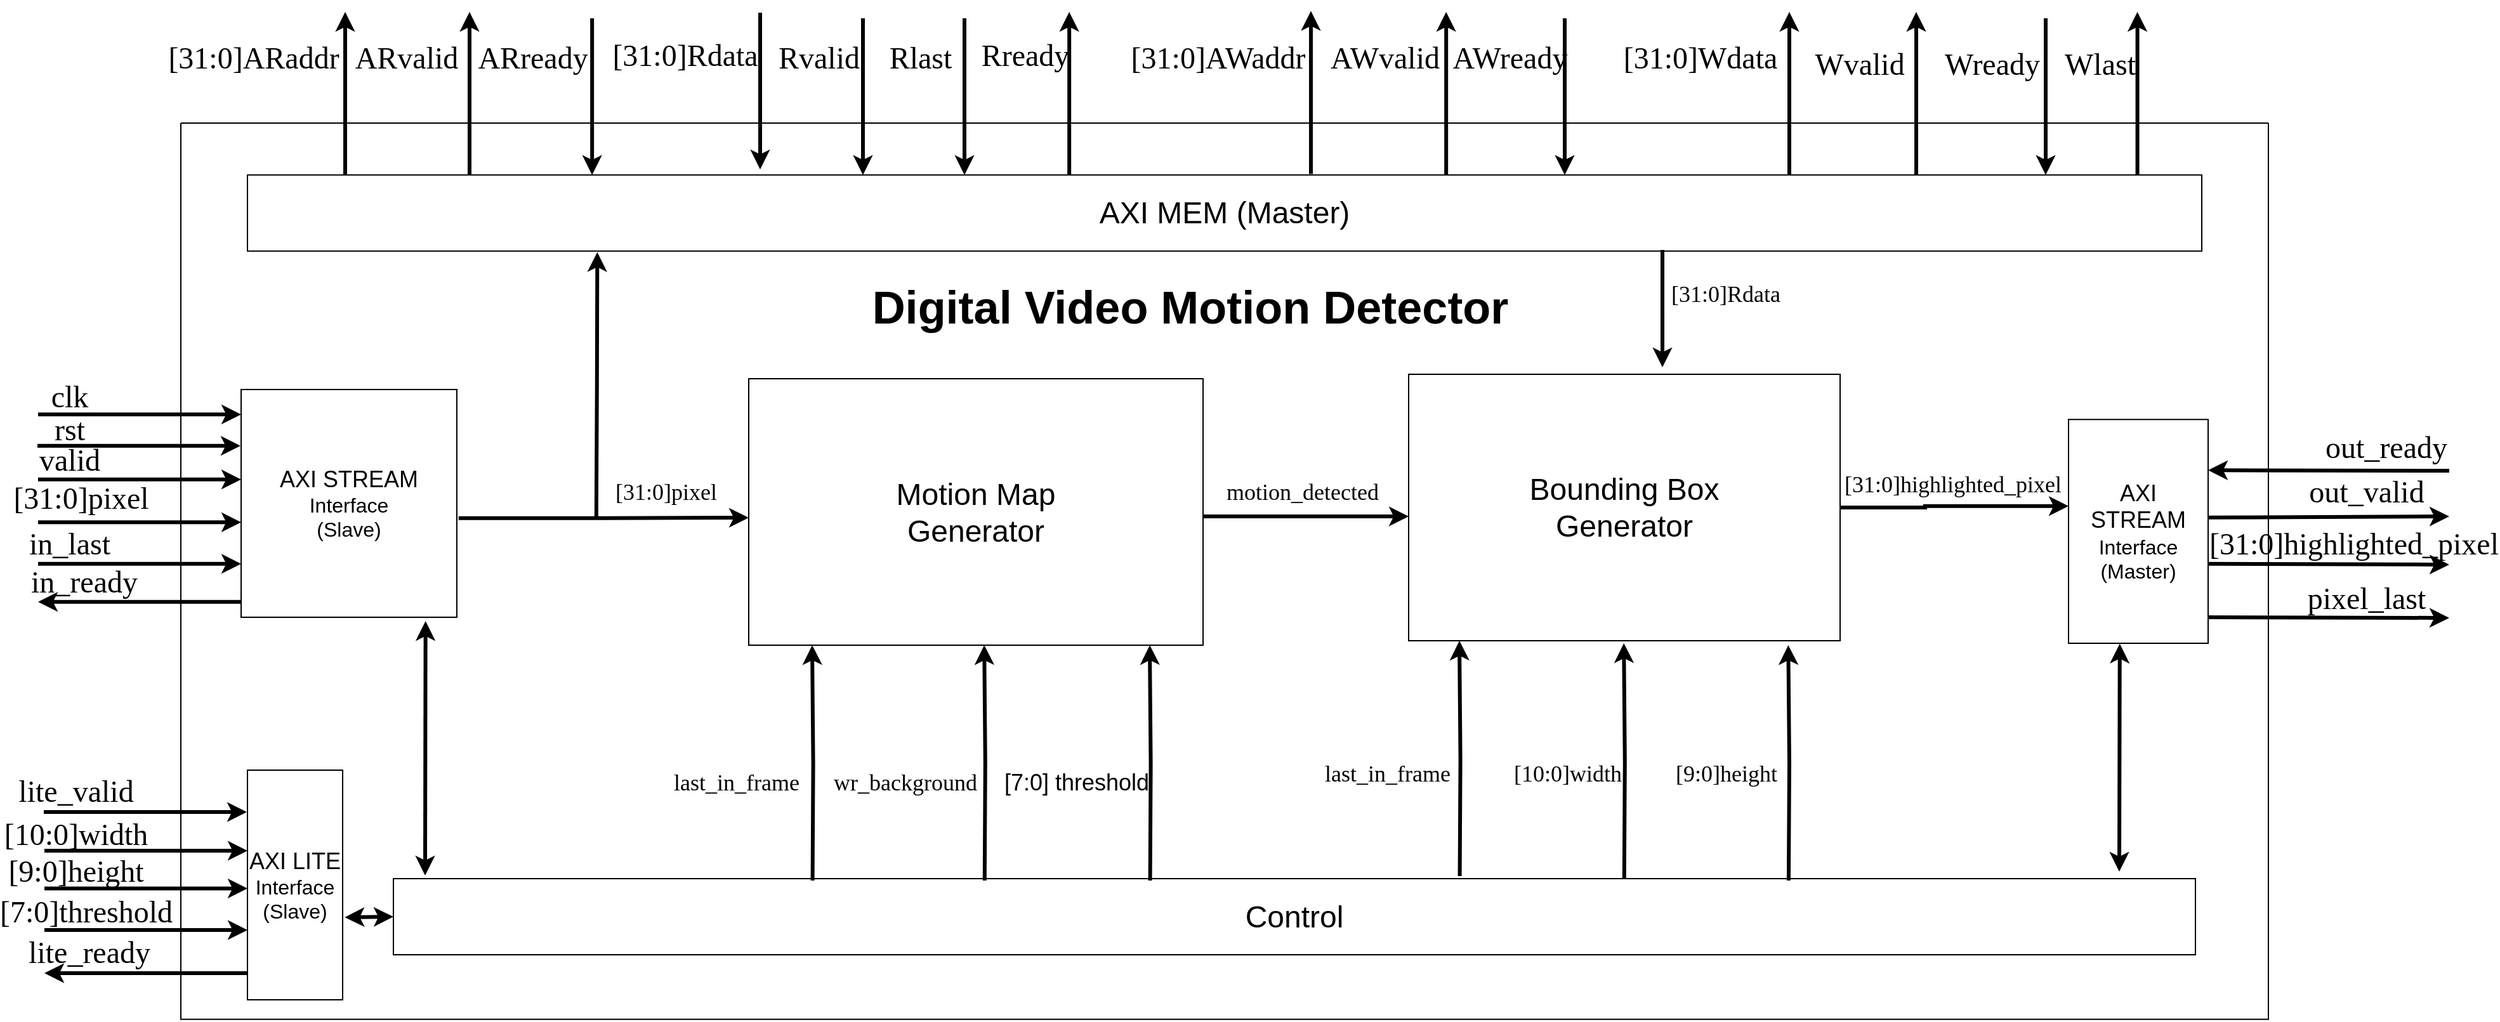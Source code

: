 <mxfile version="27.2.0">
  <diagram name="Page-1" id="8psTu5joOEkHxSPbt8DS">
    <mxGraphModel dx="3192" dy="2634" grid="1" gridSize="10" guides="1" tooltips="1" connect="1" arrows="1" fold="1" page="1" pageScale="1" pageWidth="827" pageHeight="1169" math="0" shadow="0">
      <root>
        <mxCell id="0" />
        <mxCell id="1" parent="0" />
        <mxCell id="5wcGb58u3SQSDJ49Bvyi-1" value="&lt;font style=&quot;font-size: 18px;&quot;&gt;AXI STREAM&lt;/font&gt;&lt;div&gt;&lt;font size=&quot;3&quot;&gt;Interface&lt;/font&gt;&lt;/div&gt;&lt;div&gt;&lt;font size=&quot;3&quot;&gt;(Slave)&lt;/font&gt;&lt;/div&gt;" style="rounded=0;whiteSpace=wrap;html=1;" parent="1" vertex="1">
          <mxGeometry x="160" y="20" width="170" height="179.5" as="geometry" />
        </mxCell>
        <mxCell id="5wcGb58u3SQSDJ49Bvyi-8" value="&lt;font style=&quot;font-size: 24px;&quot;&gt;AXI MEM (Master)&lt;/font&gt;" style="whiteSpace=wrap;html=1;" parent="1" vertex="1">
          <mxGeometry x="165" y="-149.12" width="1540" height="60" as="geometry" />
        </mxCell>
        <mxCell id="5wcGb58u3SQSDJ49Bvyi-29" value="" style="endArrow=classic;html=1;rounded=0;strokeWidth=3;" parent="1" edge="1">
          <mxGeometry width="50" height="50" relative="1" as="geometry">
            <mxPoint x="1280" y="-90" as="sourcePoint" />
            <mxPoint x="1280" y="2.49" as="targetPoint" />
          </mxGeometry>
        </mxCell>
        <mxCell id="5wcGb58u3SQSDJ49Bvyi-28" value="&lt;font style=&quot;font-size: 18px;&quot;&gt;AXI STREAM&lt;/font&gt;&lt;div&gt;&lt;font size=&quot;3&quot;&gt;Interface&lt;/font&gt;&lt;/div&gt;&lt;div&gt;&lt;font size=&quot;3&quot;&gt;(Master)&lt;/font&gt;&lt;/div&gt;" style="rounded=0;whiteSpace=wrap;html=1;" parent="1" vertex="1">
          <mxGeometry x="1600" y="43.62" width="110" height="176.38" as="geometry" />
        </mxCell>
        <mxCell id="1Rf1SUsvrOOBmwsHc8l4-15" value="" style="swimlane;startSize=0;" parent="1" vertex="1">
          <mxGeometry x="112.5" y="-190" width="1645" height="706.32" as="geometry" />
        </mxCell>
        <mxCell id="1Rf1SUsvrOOBmwsHc8l4-16" value="&lt;font style=&quot;font-size: 36px;&quot;&gt;&lt;b&gt;Digital Video Motion Detector&lt;/b&gt;&lt;/font&gt;" style="text;html=1;align=center;verticalAlign=middle;whiteSpace=wrap;rounded=0;" parent="1Rf1SUsvrOOBmwsHc8l4-15" vertex="1">
          <mxGeometry x="530" y="130" width="530" height="30" as="geometry" />
        </mxCell>
        <mxCell id="1Rf1SUsvrOOBmwsHc8l4-17" value="&lt;font style=&quot;font-size: 18px;&quot;&gt;AXI LITE&lt;/font&gt;&lt;div&gt;&lt;font size=&quot;3&quot;&gt;Interface&lt;/font&gt;&lt;/div&gt;&lt;div&gt;&lt;font size=&quot;3&quot;&gt;(Slave)&lt;/font&gt;&lt;/div&gt;" style="whiteSpace=wrap;html=1;" parent="1" vertex="1">
          <mxGeometry x="165" y="320" width="75" height="181" as="geometry" />
        </mxCell>
        <mxCell id="1Rf1SUsvrOOBmwsHc8l4-18" value="&lt;font style=&quot;font-size: 24px;&quot;&gt;Control&lt;/font&gt;" style="rounded=0;whiteSpace=wrap;html=1;" parent="1" vertex="1">
          <mxGeometry x="280" y="405.5" width="1420" height="60" as="geometry" />
        </mxCell>
        <mxCell id="1Rf1SUsvrOOBmwsHc8l4-19" value="" style="endArrow=classic;startArrow=classic;html=1;rounded=0;exitX=1.022;exitY=0.641;exitDx=0;exitDy=0;entryX=0;entryY=0.5;entryDx=0;entryDy=0;strokeWidth=3;exitPerimeter=0;" parent="1" source="1Rf1SUsvrOOBmwsHc8l4-17" target="1Rf1SUsvrOOBmwsHc8l4-18" edge="1">
          <mxGeometry width="50" height="50" relative="1" as="geometry">
            <mxPoint x="354" y="125.5" as="sourcePoint" />
            <mxPoint x="404" y="75.5" as="targetPoint" />
          </mxGeometry>
        </mxCell>
        <mxCell id="YUo0tV-gyAyulcyTNa2H-15" value="" style="endArrow=classic;startArrow=classic;html=1;rounded=0;strokeWidth=3;exitX=0.367;exitY=1.002;exitDx=0;exitDy=0;exitPerimeter=0;" parent="1" source="5wcGb58u3SQSDJ49Bvyi-28" edge="1">
          <mxGeometry width="50" height="50" relative="1" as="geometry">
            <mxPoint x="1640" y="230" as="sourcePoint" />
            <mxPoint x="1640" y="400" as="targetPoint" />
          </mxGeometry>
        </mxCell>
        <mxCell id="dtxXoNMcvbrdOsO5oj5G-2" value="" style="edgeStyle=orthogonalEdgeStyle;rounded=0;orthogonalLoop=1;jettySize=auto;html=1;strokeWidth=3;exitX=1.008;exitY=0.565;exitDx=0;exitDy=0;exitPerimeter=0;" parent="1" source="5wcGb58u3SQSDJ49Bvyi-1" edge="1">
          <mxGeometry relative="1" as="geometry">
            <mxPoint x="560" y="121" as="targetPoint" />
            <mxPoint x="250" y="121" as="sourcePoint" />
          </mxGeometry>
        </mxCell>
        <mxCell id="XOc9_vDRdyOMPMZFaufi-3" value="" style="endArrow=classic;html=1;rounded=0;exitX=0;exitY=0.318;exitDx=0;exitDy=0;exitPerimeter=0;strokeWidth=3;" parent="1" edge="1">
          <mxGeometry width="50" height="50" relative="1" as="geometry">
            <mxPoint x="160" y="187.37" as="sourcePoint" />
            <mxPoint y="187.37" as="targetPoint" />
          </mxGeometry>
        </mxCell>
        <mxCell id="XOc9_vDRdyOMPMZFaufi-4" value="" style="endArrow=classic;html=1;rounded=0;strokeWidth=3;" parent="1" edge="1">
          <mxGeometry width="50" height="50" relative="1" as="geometry">
            <mxPoint y="157.37" as="sourcePoint" />
            <mxPoint x="160" y="157.37" as="targetPoint" />
          </mxGeometry>
        </mxCell>
        <mxCell id="XOc9_vDRdyOMPMZFaufi-8" value="&lt;font face=&quot;Times New Roman&quot; style=&quot;font-size: 24px;&quot;&gt;[31:0]pixel&lt;/font&gt;" style="text;html=1;align=center;verticalAlign=middle;whiteSpace=wrap;rounded=0;" parent="1" vertex="1">
          <mxGeometry x="-1.5" y="90.87" width="70" height="30" as="geometry" />
        </mxCell>
        <mxCell id="XOc9_vDRdyOMPMZFaufi-9" value="&lt;font style=&quot;font-size: 24px;&quot; face=&quot;Times New Roman&quot;&gt;valid&lt;/font&gt;" style="text;html=1;align=center;verticalAlign=middle;whiteSpace=wrap;rounded=0;" parent="1" vertex="1">
          <mxGeometry x="-10" y="60.87" width="70" height="30" as="geometry" />
        </mxCell>
        <mxCell id="XOc9_vDRdyOMPMZFaufi-10" value="&lt;font face=&quot;Times New Roman&quot; style=&quot;font-size: 24px;&quot;&gt;in_last&lt;/font&gt;" style="text;html=1;align=center;verticalAlign=middle;whiteSpace=wrap;rounded=0;" parent="1" vertex="1">
          <mxGeometry x="-10" y="127.37" width="70" height="30" as="geometry" />
        </mxCell>
        <mxCell id="XOc9_vDRdyOMPMZFaufi-11" value="&lt;font face=&quot;Times New Roman&quot; style=&quot;font-size: 24px;&quot;&gt;in_ready&lt;/font&gt;" style="text;html=1;align=center;verticalAlign=middle;resizable=0;points=[];autosize=1;strokeColor=none;fillColor=none;" parent="1" vertex="1">
          <mxGeometry x="-19.5" y="152.37" width="110" height="40" as="geometry" />
        </mxCell>
        <mxCell id="XOc9_vDRdyOMPMZFaufi-34" value="&lt;font face=&quot;Times New Roman&quot; style=&quot;font-size: 24px;&quot;&gt;clk&lt;/font&gt;" style="text;html=1;align=center;verticalAlign=middle;whiteSpace=wrap;rounded=0;" parent="1" vertex="1">
          <mxGeometry x="-10" y="11.37" width="70" height="30" as="geometry" />
        </mxCell>
        <mxCell id="XOc9_vDRdyOMPMZFaufi-36" value="&lt;font style=&quot;font-size: 24px;&quot; face=&quot;Times New Roman&quot;&gt;rst&lt;/font&gt;" style="text;html=1;align=center;verticalAlign=middle;whiteSpace=wrap;rounded=0;" parent="1" vertex="1">
          <mxGeometry x="-10" y="37.37" width="70" height="30" as="geometry" />
        </mxCell>
        <mxCell id="XOc9_vDRdyOMPMZFaufi-45" value="" style="edgeStyle=orthogonalEdgeStyle;rounded=0;orthogonalLoop=1;jettySize=auto;html=1;strokeWidth=3;" parent="1" edge="1">
          <mxGeometry relative="1" as="geometry">
            <mxPoint x="340" y="-277.62" as="targetPoint" />
            <mxPoint x="340" y="-149.12" as="sourcePoint" />
          </mxGeometry>
        </mxCell>
        <mxCell id="XOc9_vDRdyOMPMZFaufi-46" value="" style="edgeStyle=orthogonalEdgeStyle;rounded=0;orthogonalLoop=1;jettySize=auto;html=1;strokeWidth=3;" parent="1" edge="1">
          <mxGeometry relative="1" as="geometry">
            <mxPoint x="436.58" y="-149.12" as="targetPoint" />
            <mxPoint x="436.58" y="-272.62" as="sourcePoint" />
          </mxGeometry>
        </mxCell>
        <mxCell id="XOc9_vDRdyOMPMZFaufi-47" value="" style="edgeStyle=orthogonalEdgeStyle;rounded=0;orthogonalLoop=1;jettySize=auto;html=1;strokeWidth=3;" parent="1" edge="1">
          <mxGeometry relative="1" as="geometry">
            <mxPoint x="242" y="-277.62" as="targetPoint" />
            <mxPoint x="242" y="-149.12" as="sourcePoint" />
          </mxGeometry>
        </mxCell>
        <mxCell id="XOc9_vDRdyOMPMZFaufi-54" value="&lt;font style=&quot;font-size: 24px;&quot; face=&quot;Times New Roman&quot;&gt;ARready&lt;/font&gt;" style="text;html=1;align=center;verticalAlign=middle;whiteSpace=wrap;rounded=0;" parent="1" vertex="1">
          <mxGeometry x="360" y="-255.87" width="60" height="30" as="geometry" />
        </mxCell>
        <mxCell id="XOc9_vDRdyOMPMZFaufi-56" value="&lt;font face=&quot;Times New Roman&quot; style=&quot;font-size: 24px;&quot;&gt;ARvalid&lt;/font&gt;" style="text;html=1;align=center;verticalAlign=middle;resizable=0;points=[];autosize=1;strokeColor=none;fillColor=none;" parent="1" vertex="1">
          <mxGeometry x="240" y="-261.37" width="100" height="40" as="geometry" />
        </mxCell>
        <mxCell id="XOc9_vDRdyOMPMZFaufi-77" value="" style="edgeStyle=orthogonalEdgeStyle;rounded=0;orthogonalLoop=1;jettySize=auto;html=1;strokeWidth=3;entryX=0.179;entryY=1.014;entryDx=0;entryDy=0;entryPerimeter=0;" parent="1" target="5wcGb58u3SQSDJ49Bvyi-8" edge="1">
          <mxGeometry relative="1" as="geometry">
            <mxPoint x="440" y="-40" as="targetPoint" />
            <mxPoint x="439.89" y="122.5" as="sourcePoint" />
          </mxGeometry>
        </mxCell>
        <mxCell id="XOc9_vDRdyOMPMZFaufi-78" value="&lt;font face=&quot;Times New Roman&quot; style=&quot;font-size: 18px;&quot;&gt;[31:0]Rdata&lt;/font&gt;" style="text;html=1;align=center;verticalAlign=middle;whiteSpace=wrap;rounded=0;" parent="1" vertex="1">
          <mxGeometry x="1300" y="-70" width="60" height="30" as="geometry" />
        </mxCell>
        <mxCell id="XOc9_vDRdyOMPMZFaufi-80" value="&lt;font face=&quot;Times New Roman&quot; style=&quot;font-size: 24px;&quot;&gt;[31:0]ARaddr&lt;/font&gt;" style="text;html=1;align=center;verticalAlign=middle;whiteSpace=wrap;rounded=0;" parent="1" vertex="1">
          <mxGeometry x="140" y="-255.87" width="60" height="30" as="geometry" />
        </mxCell>
        <mxCell id="XOc9_vDRdyOMPMZFaufi-82" value="" style="edgeStyle=orthogonalEdgeStyle;rounded=0;orthogonalLoop=1;jettySize=auto;html=1;strokeWidth=3;" parent="1" edge="1">
          <mxGeometry relative="1" as="geometry">
            <mxPoint x="650" y="-149.12" as="targetPoint" />
            <mxPoint x="650" y="-272.62" as="sourcePoint" />
          </mxGeometry>
        </mxCell>
        <mxCell id="XOc9_vDRdyOMPMZFaufi-84" value="&lt;font face=&quot;Times New Roman&quot; style=&quot;font-size: 24px;&quot;&gt;Rready&lt;/font&gt;" style="text;html=1;align=center;verticalAlign=middle;whiteSpace=wrap;rounded=0;" parent="1" vertex="1">
          <mxGeometry x="748" y="-258.37" width="60" height="30" as="geometry" />
        </mxCell>
        <mxCell id="XOc9_vDRdyOMPMZFaufi-85" value="&lt;font face=&quot;Times New Roman&quot; style=&quot;font-size: 24px;&quot;&gt;Rvalid&lt;/font&gt;" style="text;html=1;align=center;verticalAlign=middle;resizable=0;points=[];autosize=1;strokeColor=none;fillColor=none;" parent="1" vertex="1">
          <mxGeometry x="570" y="-260.87" width="90" height="40" as="geometry" />
        </mxCell>
        <mxCell id="XOc9_vDRdyOMPMZFaufi-86" value="&lt;font style=&quot;font-size: 24px;&quot; face=&quot;Times New Roman&quot;&gt;[31:0]Rdata&lt;/font&gt;" style="text;html=1;align=center;verticalAlign=middle;whiteSpace=wrap;rounded=0;" parent="1" vertex="1">
          <mxGeometry x="480" y="-258.37" width="60" height="30" as="geometry" />
        </mxCell>
        <mxCell id="XOc9_vDRdyOMPMZFaufi-87" value="" style="edgeStyle=orthogonalEdgeStyle;rounded=0;orthogonalLoop=1;jettySize=auto;html=1;strokeWidth=3;" parent="1" edge="1">
          <mxGeometry relative="1" as="geometry">
            <mxPoint x="812.58" y="-277.62" as="targetPoint" />
            <mxPoint x="812.58" y="-149.12" as="sourcePoint" />
          </mxGeometry>
        </mxCell>
        <mxCell id="XOc9_vDRdyOMPMZFaufi-88" value="" style="edgeStyle=orthogonalEdgeStyle;rounded=0;orthogonalLoop=1;jettySize=auto;html=1;strokeWidth=3;" parent="1" edge="1">
          <mxGeometry relative="1" as="geometry">
            <mxPoint x="569" y="-153.5" as="targetPoint" />
            <mxPoint x="569" y="-277" as="sourcePoint" />
          </mxGeometry>
        </mxCell>
        <mxCell id="XOc9_vDRdyOMPMZFaufi-91" value="" style="edgeStyle=orthogonalEdgeStyle;rounded=0;orthogonalLoop=1;jettySize=auto;html=1;strokeWidth=3;" parent="1" edge="1">
          <mxGeometry relative="1" as="geometry">
            <mxPoint x="1109.58" y="-277.62" as="targetPoint" />
            <mxPoint x="1109.58" y="-149.12" as="sourcePoint" />
          </mxGeometry>
        </mxCell>
        <mxCell id="XOc9_vDRdyOMPMZFaufi-92" value="" style="edgeStyle=orthogonalEdgeStyle;rounded=0;orthogonalLoop=1;jettySize=auto;html=1;strokeWidth=3;" parent="1" edge="1">
          <mxGeometry relative="1" as="geometry">
            <mxPoint x="1203" y="-149.12" as="targetPoint" />
            <mxPoint x="1203" y="-272.62" as="sourcePoint" />
          </mxGeometry>
        </mxCell>
        <mxCell id="XOc9_vDRdyOMPMZFaufi-93" value="" style="edgeStyle=orthogonalEdgeStyle;rounded=0;orthogonalLoop=1;jettySize=auto;html=1;strokeWidth=3;" parent="1" edge="1">
          <mxGeometry relative="1" as="geometry">
            <mxPoint x="1003" y="-278.37" as="targetPoint" />
            <mxPoint x="1003" y="-149.87" as="sourcePoint" />
          </mxGeometry>
        </mxCell>
        <mxCell id="XOc9_vDRdyOMPMZFaufi-94" value="&lt;font face=&quot;Times New Roman&quot; style=&quot;font-size: 24px;&quot;&gt;AWready&lt;/font&gt;" style="text;html=1;align=center;verticalAlign=middle;whiteSpace=wrap;rounded=0;" parent="1" vertex="1">
          <mxGeometry x="1130" y="-256.37" width="60" height="30" as="geometry" />
        </mxCell>
        <mxCell id="XOc9_vDRdyOMPMZFaufi-95" value="&lt;font face=&quot;Times New Roman&quot; style=&quot;font-size: 24px;&quot;&gt;AWvalid&lt;/font&gt;" style="text;html=1;align=center;verticalAlign=middle;resizable=0;points=[];autosize=1;strokeColor=none;fillColor=none;" parent="1" vertex="1">
          <mxGeometry x="1006" y="-261.37" width="110" height="40" as="geometry" />
        </mxCell>
        <mxCell id="XOc9_vDRdyOMPMZFaufi-96" value="&lt;font style=&quot;font-size: 24px;&quot; face=&quot;Times New Roman&quot;&gt;[31:0]AWaddr&lt;/font&gt;" style="text;html=1;align=center;verticalAlign=middle;whiteSpace=wrap;rounded=0;" parent="1" vertex="1">
          <mxGeometry x="900" y="-256.37" width="60" height="30" as="geometry" />
        </mxCell>
        <mxCell id="XOc9_vDRdyOMPMZFaufi-97" value="" style="edgeStyle=orthogonalEdgeStyle;rounded=0;orthogonalLoop=1;jettySize=auto;html=1;strokeWidth=3;" parent="1" edge="1">
          <mxGeometry relative="1" as="geometry">
            <mxPoint x="1480" y="-277.62" as="targetPoint" />
            <mxPoint x="1480" y="-149.12" as="sourcePoint" />
          </mxGeometry>
        </mxCell>
        <mxCell id="XOc9_vDRdyOMPMZFaufi-98" value="" style="edgeStyle=orthogonalEdgeStyle;rounded=0;orthogonalLoop=1;jettySize=auto;html=1;strokeWidth=3;" parent="1" edge="1">
          <mxGeometry relative="1" as="geometry">
            <mxPoint x="1582" y="-149.12" as="targetPoint" />
            <mxPoint x="1582" y="-272.62" as="sourcePoint" />
          </mxGeometry>
        </mxCell>
        <mxCell id="XOc9_vDRdyOMPMZFaufi-99" value="" style="edgeStyle=orthogonalEdgeStyle;rounded=0;orthogonalLoop=1;jettySize=auto;html=1;strokeWidth=3;" parent="1" edge="1">
          <mxGeometry relative="1" as="geometry">
            <mxPoint x="1380" y="-277.62" as="targetPoint" />
            <mxPoint x="1380" y="-149.12" as="sourcePoint" />
          </mxGeometry>
        </mxCell>
        <mxCell id="XOc9_vDRdyOMPMZFaufi-100" value="&lt;font face=&quot;Times New Roman&quot; style=&quot;font-size: 24px;&quot;&gt;Wready&lt;/font&gt;" style="text;html=1;align=center;verticalAlign=middle;whiteSpace=wrap;rounded=0;" parent="1" vertex="1">
          <mxGeometry x="1510" y="-251.37" width="60" height="30" as="geometry" />
        </mxCell>
        <mxCell id="XOc9_vDRdyOMPMZFaufi-101" value="&lt;font face=&quot;Times New Roman&quot; style=&quot;font-size: 24px;&quot;&gt;Wvalid&lt;/font&gt;" style="text;html=1;align=center;verticalAlign=middle;resizable=0;points=[];autosize=1;strokeColor=none;fillColor=none;" parent="1" vertex="1">
          <mxGeometry x="1390" y="-255.87" width="90" height="40" as="geometry" />
        </mxCell>
        <mxCell id="XOc9_vDRdyOMPMZFaufi-102" value="&lt;font face=&quot;Times New Roman&quot; style=&quot;font-size: 24px;&quot;&gt;[31:0]Wdata&lt;/font&gt;" style="text;html=1;align=center;verticalAlign=middle;whiteSpace=wrap;rounded=0;" parent="1" vertex="1">
          <mxGeometry x="1280" y="-255.87" width="60" height="30" as="geometry" />
        </mxCell>
        <mxCell id="XOc9_vDRdyOMPMZFaufi-103" value="" style="edgeStyle=orthogonalEdgeStyle;rounded=0;orthogonalLoop=1;jettySize=auto;html=1;strokeWidth=3;" parent="1" edge="1">
          <mxGeometry relative="1" as="geometry">
            <mxPoint x="1654.29" y="-277.62" as="targetPoint" />
            <mxPoint x="1654.29" y="-149.12" as="sourcePoint" />
          </mxGeometry>
        </mxCell>
        <mxCell id="XOc9_vDRdyOMPMZFaufi-104" value="&lt;font face=&quot;Times New Roman&quot; style=&quot;font-size: 24px;&quot;&gt;Wlast&lt;/font&gt;" style="text;html=1;align=center;verticalAlign=middle;whiteSpace=wrap;rounded=0;" parent="1" vertex="1">
          <mxGeometry x="1600" y="-251.37" width="50" height="30" as="geometry" />
        </mxCell>
        <mxCell id="XOc9_vDRdyOMPMZFaufi-107" value="" style="endArrow=classic;html=1;rounded=0;exitX=0;exitY=0.318;exitDx=0;exitDy=0;exitPerimeter=0;strokeWidth=3;" parent="1" edge="1">
          <mxGeometry width="50" height="50" relative="1" as="geometry">
            <mxPoint x="1710" y="199.5" as="sourcePoint" />
            <mxPoint x="1900" y="200" as="targetPoint" />
          </mxGeometry>
        </mxCell>
        <mxCell id="XOc9_vDRdyOMPMZFaufi-108" value="" style="endArrow=classic;html=1;rounded=0;exitX=0;exitY=0.318;exitDx=0;exitDy=0;exitPerimeter=0;strokeWidth=3;" parent="1" edge="1">
          <mxGeometry width="50" height="50" relative="1" as="geometry">
            <mxPoint x="1710" y="157.37" as="sourcePoint" />
            <mxPoint x="1900" y="158" as="targetPoint" />
          </mxGeometry>
        </mxCell>
        <mxCell id="XOc9_vDRdyOMPMZFaufi-109" value="" style="endArrow=classic;html=1;rounded=0;exitX=0;exitY=0.318;exitDx=0;exitDy=0;exitPerimeter=0;strokeWidth=3;" parent="1" edge="1">
          <mxGeometry width="50" height="50" relative="1" as="geometry">
            <mxPoint x="1710" y="120.87" as="sourcePoint" />
            <mxPoint x="1900" y="120" as="targetPoint" />
          </mxGeometry>
        </mxCell>
        <mxCell id="XOc9_vDRdyOMPMZFaufi-110" value="&lt;font face=&quot;Times New Roman&quot; style=&quot;font-size: 24px;&quot;&gt;[31:0]highlighted_pixel&lt;/font&gt;" style="text;html=1;align=center;verticalAlign=middle;whiteSpace=wrap;rounded=0;" parent="1" vertex="1">
          <mxGeometry x="1790" y="127.37" width="70" height="30" as="geometry" />
        </mxCell>
        <mxCell id="XOc9_vDRdyOMPMZFaufi-111" value="&lt;font face=&quot;Times New Roman&quot; style=&quot;font-size: 24px;&quot;&gt;out_valid&lt;/font&gt;" style="text;html=1;align=center;verticalAlign=middle;whiteSpace=wrap;rounded=0;" parent="1" vertex="1">
          <mxGeometry x="1800" y="85.5" width="70" height="30" as="geometry" />
        </mxCell>
        <mxCell id="XOc9_vDRdyOMPMZFaufi-112" value="&lt;font face=&quot;Times New Roman&quot; style=&quot;font-size: 24px;&quot;&gt;pixel_last&lt;/font&gt;" style="text;html=1;align=center;verticalAlign=middle;whiteSpace=wrap;rounded=0;" parent="1" vertex="1">
          <mxGeometry x="1800" y="169.5" width="70" height="30" as="geometry" />
        </mxCell>
        <mxCell id="XOc9_vDRdyOMPMZFaufi-116" value="" style="endArrow=classic;html=1;rounded=0;strokeWidth=3;" parent="1" edge="1">
          <mxGeometry width="50" height="50" relative="1" as="geometry">
            <mxPoint x="1900" y="84" as="sourcePoint" />
            <mxPoint x="1710" y="83.62" as="targetPoint" />
          </mxGeometry>
        </mxCell>
        <mxCell id="XOc9_vDRdyOMPMZFaufi-118" value="&lt;font face=&quot;Times New Roman&quot; style=&quot;font-size: 24px;&quot;&gt;out_ready&lt;/font&gt;" style="text;html=1;align=center;verticalAlign=middle;resizable=0;points=[];autosize=1;strokeColor=none;fillColor=none;" parent="1" vertex="1">
          <mxGeometry x="1790" y="45.5" width="120" height="40" as="geometry" />
        </mxCell>
        <mxCell id="XOc9_vDRdyOMPMZFaufi-124" value="" style="endArrow=classic;html=1;rounded=0;strokeWidth=3;" parent="1" edge="1">
          <mxGeometry width="50" height="50" relative="1" as="geometry">
            <mxPoint y="124.6" as="sourcePoint" />
            <mxPoint x="160" y="124.6" as="targetPoint" />
          </mxGeometry>
        </mxCell>
        <mxCell id="XOc9_vDRdyOMPMZFaufi-125" value="" style="endArrow=classic;html=1;rounded=0;strokeWidth=3;" parent="1" edge="1">
          <mxGeometry width="50" height="50" relative="1" as="geometry">
            <mxPoint y="90.87" as="sourcePoint" />
            <mxPoint x="160" y="90.87" as="targetPoint" />
          </mxGeometry>
        </mxCell>
        <mxCell id="XOc9_vDRdyOMPMZFaufi-126" value="" style="endArrow=classic;html=1;rounded=0;strokeWidth=3;" parent="1" edge="1">
          <mxGeometry width="50" height="50" relative="1" as="geometry">
            <mxPoint x="-0.5" y="64.37" as="sourcePoint" />
            <mxPoint x="159.5" y="64.37" as="targetPoint" />
          </mxGeometry>
        </mxCell>
        <mxCell id="XOc9_vDRdyOMPMZFaufi-127" value="" style="endArrow=classic;html=1;rounded=0;strokeWidth=3;" parent="1" edge="1">
          <mxGeometry width="50" height="50" relative="1" as="geometry">
            <mxPoint y="39.6" as="sourcePoint" />
            <mxPoint x="160" y="39.6" as="targetPoint" />
          </mxGeometry>
        </mxCell>
        <mxCell id="XOc9_vDRdyOMPMZFaufi-128" value="" style="endArrow=classic;html=1;rounded=0;exitX=0;exitY=0.318;exitDx=0;exitDy=0;exitPerimeter=0;strokeWidth=3;" parent="1" edge="1">
          <mxGeometry width="50" height="50" relative="1" as="geometry">
            <mxPoint x="165" y="480" as="sourcePoint" />
            <mxPoint x="5" y="480" as="targetPoint" />
          </mxGeometry>
        </mxCell>
        <mxCell id="XOc9_vDRdyOMPMZFaufi-129" value="" style="endArrow=classic;html=1;rounded=0;strokeWidth=3;" parent="1" edge="1">
          <mxGeometry width="50" height="50" relative="1" as="geometry">
            <mxPoint x="5" y="446" as="sourcePoint" />
            <mxPoint x="165" y="446" as="targetPoint" />
          </mxGeometry>
        </mxCell>
        <mxCell id="XOc9_vDRdyOMPMZFaufi-130" value="&lt;font style=&quot;font-size: 24px;&quot; face=&quot;Times New Roman&quot;&gt;[9:0]height&lt;/font&gt;" style="text;html=1;align=center;verticalAlign=middle;whiteSpace=wrap;rounded=0;" parent="1" vertex="1">
          <mxGeometry x="-5" y="384.5" width="70" height="30" as="geometry" />
        </mxCell>
        <mxCell id="XOc9_vDRdyOMPMZFaufi-131" value="&lt;font face=&quot;Times New Roman&quot; style=&quot;font-size: 24px;&quot;&gt;[10:0]width&lt;/font&gt;" style="text;html=1;align=center;verticalAlign=middle;whiteSpace=wrap;rounded=0;" parent="1" vertex="1">
          <mxGeometry x="-5" y="355.5" width="70" height="30" as="geometry" />
        </mxCell>
        <mxCell id="XOc9_vDRdyOMPMZFaufi-132" value="&lt;font face=&quot;Times New Roman&quot; style=&quot;font-size: 24px;&quot;&gt;[7:0]threshold&lt;/font&gt;" style="text;html=1;align=center;verticalAlign=middle;whiteSpace=wrap;rounded=0;" parent="1" vertex="1">
          <mxGeometry x="-5" y="417" width="86" height="30" as="geometry" />
        </mxCell>
        <mxCell id="XOc9_vDRdyOMPMZFaufi-133" value="&lt;font face=&quot;Times New Roman&quot; style=&quot;font-size: 24px;&quot;&gt;lite_ready&lt;/font&gt;" style="text;html=1;align=center;verticalAlign=middle;resizable=0;points=[];autosize=1;strokeColor=none;fillColor=none;" parent="1" vertex="1">
          <mxGeometry x="-20.5" y="444" width="120" height="40" as="geometry" />
        </mxCell>
        <mxCell id="XOc9_vDRdyOMPMZFaufi-135" value="&lt;font face=&quot;Times New Roman&quot; style=&quot;font-size: 24px;&quot;&gt;lite_valid&lt;/font&gt;" style="text;html=1;align=center;verticalAlign=middle;whiteSpace=wrap;rounded=0;" parent="1" vertex="1">
          <mxGeometry x="-5" y="322" width="70" height="30" as="geometry" />
        </mxCell>
        <mxCell id="XOc9_vDRdyOMPMZFaufi-136" value="" style="endArrow=classic;html=1;rounded=0;strokeWidth=3;" parent="1" edge="1">
          <mxGeometry width="50" height="50" relative="1" as="geometry">
            <mxPoint x="5" y="413.23" as="sourcePoint" />
            <mxPoint x="165" y="413.23" as="targetPoint" />
          </mxGeometry>
        </mxCell>
        <mxCell id="XOc9_vDRdyOMPMZFaufi-137" value="" style="endArrow=classic;html=1;rounded=0;strokeWidth=3;" parent="1" edge="1">
          <mxGeometry width="50" height="50" relative="1" as="geometry">
            <mxPoint x="5" y="383.5" as="sourcePoint" />
            <mxPoint x="165" y="383.5" as="targetPoint" />
          </mxGeometry>
        </mxCell>
        <mxCell id="XOc9_vDRdyOMPMZFaufi-138" value="" style="endArrow=classic;html=1;rounded=0;strokeWidth=3;" parent="1" edge="1">
          <mxGeometry width="50" height="50" relative="1" as="geometry">
            <mxPoint x="4.5" y="353" as="sourcePoint" />
            <mxPoint x="164.5" y="353" as="targetPoint" />
          </mxGeometry>
        </mxCell>
        <mxCell id="VN-eHyt6kYfMbYtqsBXD-14" value="" style="edgeStyle=orthogonalEdgeStyle;rounded=0;orthogonalLoop=1;jettySize=auto;html=1;strokeWidth=3;" parent="1" edge="1">
          <mxGeometry relative="1" as="geometry">
            <mxPoint x="1080" y="120" as="targetPoint" />
            <mxPoint x="918" y="119.95" as="sourcePoint" />
            <Array as="points">
              <mxPoint x="967" y="119.95" />
            </Array>
          </mxGeometry>
        </mxCell>
        <mxCell id="pzHLP5PFSMqDfCKK6MuQ-24" value="&lt;font style=&quot;font-size: 24px;&quot;&gt;Motion Map&lt;/font&gt;&lt;div&gt;&lt;font style=&quot;font-size: 24px;&quot;&gt;Generator&lt;/font&gt;&lt;/div&gt;" style="rounded=0;whiteSpace=wrap;html=1;" parent="1" vertex="1">
          <mxGeometry x="560" y="11.5" width="358" height="210" as="geometry" />
        </mxCell>
        <mxCell id="pzHLP5PFSMqDfCKK6MuQ-36" value="&lt;span style=&quot;font-size: 24px;&quot;&gt;Bounding Box&lt;/span&gt;&lt;div&gt;&lt;span style=&quot;font-size: 24px;&quot;&gt;Generator&lt;/span&gt;&lt;/div&gt;" style="rounded=0;whiteSpace=wrap;html=1;" parent="1" vertex="1">
          <mxGeometry x="1080" y="8" width="340" height="210" as="geometry" />
        </mxCell>
        <mxCell id="pzHLP5PFSMqDfCKK6MuQ-39" value="&lt;font style=&quot;font-size: 18px;&quot; face=&quot;Times New Roman&quot;&gt;last_in_frame&lt;/font&gt;" style="text;html=1;align=center;verticalAlign=middle;resizable=0;points=[];autosize=1;strokeColor=none;fillColor=none;" parent="1" vertex="1">
          <mxGeometry x="1003" y="303" width="120" height="40" as="geometry" />
        </mxCell>
        <mxCell id="pzHLP5PFSMqDfCKK6MuQ-40" value="&lt;span style=&quot;text-wrap-mode: wrap;&quot;&gt;&lt;font face=&quot;Times New Roman&quot; style=&quot;font-size: 18px;&quot;&gt;[10:0]width&lt;/font&gt;&lt;/span&gt;" style="text;html=1;align=center;verticalAlign=middle;resizable=0;points=[];autosize=1;strokeColor=none;fillColor=none;" parent="1" vertex="1">
          <mxGeometry x="1150" y="303" width="110" height="40" as="geometry" />
        </mxCell>
        <mxCell id="pzHLP5PFSMqDfCKK6MuQ-41" value="&lt;span style=&quot;text-wrap-mode: wrap;&quot;&gt;&lt;font face=&quot;Times New Roman&quot; style=&quot;font-size: 18px;&quot;&gt;[9:0]height&lt;/font&gt;&lt;/span&gt;" style="text;html=1;align=center;verticalAlign=middle;resizable=0;points=[];autosize=1;strokeColor=none;fillColor=none;" parent="1" vertex="1">
          <mxGeometry x="1280" y="303" width="100" height="40" as="geometry" />
        </mxCell>
        <mxCell id="pzHLP5PFSMqDfCKK6MuQ-42" value="" style="edgeStyle=orthogonalEdgeStyle;rounded=0;orthogonalLoop=1;jettySize=auto;html=1;strokeWidth=3;entryX=0.112;entryY=0.993;entryDx=0;entryDy=0;entryPerimeter=0;" parent="1" edge="1">
          <mxGeometry relative="1" as="geometry">
            <mxPoint x="1120" y="218" as="targetPoint" />
            <mxPoint x="1120.3" y="403.5" as="sourcePoint" />
          </mxGeometry>
        </mxCell>
        <mxCell id="pzHLP5PFSMqDfCKK6MuQ-43" value="" style="edgeStyle=orthogonalEdgeStyle;rounded=0;orthogonalLoop=1;jettySize=auto;html=1;strokeWidth=3;entryX=0.112;entryY=0.993;entryDx=0;entryDy=0;entryPerimeter=0;" parent="1" edge="1">
          <mxGeometry relative="1" as="geometry">
            <mxPoint x="1249.58" y="220" as="targetPoint" />
            <mxPoint x="1249.88" y="405.5" as="sourcePoint" />
          </mxGeometry>
        </mxCell>
        <mxCell id="pzHLP5PFSMqDfCKK6MuQ-44" value="" style="edgeStyle=orthogonalEdgeStyle;rounded=0;orthogonalLoop=1;jettySize=auto;html=1;strokeWidth=3;entryX=0.112;entryY=0.993;entryDx=0;entryDy=0;entryPerimeter=0;" parent="1" edge="1">
          <mxGeometry relative="1" as="geometry">
            <mxPoint x="1379.17" y="221.5" as="targetPoint" />
            <mxPoint x="1379.47" y="407" as="sourcePoint" />
          </mxGeometry>
        </mxCell>
        <mxCell id="pzHLP5PFSMqDfCKK6MuQ-46" value="&lt;font face=&quot;Times New Roman&quot; style=&quot;font-size: 18px;&quot;&gt;motion_detected&lt;/font&gt;" style="text;html=1;align=center;verticalAlign=middle;resizable=0;points=[];autosize=1;strokeColor=none;fillColor=none;" parent="1" vertex="1">
          <mxGeometry x="926" y="80.5" width="140" height="40" as="geometry" />
        </mxCell>
        <mxCell id="pzHLP5PFSMqDfCKK6MuQ-61" value="" style="edgeStyle=orthogonalEdgeStyle;rounded=0;orthogonalLoop=1;jettySize=auto;html=1;strokeWidth=3;exitX=1;exitY=0.5;exitDx=0;exitDy=0;" parent="1" source="pzHLP5PFSMqDfCKK6MuQ-36" edge="1">
          <mxGeometry relative="1" as="geometry">
            <mxPoint x="1600" y="111.89" as="targetPoint" />
            <mxPoint x="1438" y="111.84" as="sourcePoint" />
            <Array as="points">
              <mxPoint x="1487" y="113" />
              <mxPoint x="1487" y="112" />
            </Array>
          </mxGeometry>
        </mxCell>
        <mxCell id="pzHLP5PFSMqDfCKK6MuQ-71" value="" style="endArrow=classic;startArrow=classic;html=1;rounded=0;exitX=0.5;exitY=1;exitDx=0;exitDy=0;strokeWidth=3;" parent="1" edge="1">
          <mxGeometry width="50" height="50" relative="1" as="geometry">
            <mxPoint x="305.33" y="202.5" as="sourcePoint" />
            <mxPoint x="305" y="403" as="targetPoint" />
          </mxGeometry>
        </mxCell>
        <mxCell id="pzHLP5PFSMqDfCKK6MuQ-62" value="&lt;font face=&quot;Times New Roman&quot; style=&quot;font-size: 18px;&quot;&gt;[31:0]highlighted_pixel&lt;/font&gt;" style="text;html=1;align=center;verticalAlign=middle;whiteSpace=wrap;rounded=0;" parent="1" vertex="1">
          <mxGeometry x="1474" y="79.5" width="70" height="30" as="geometry" />
        </mxCell>
        <mxCell id="XOc9_vDRdyOMPMZFaufi-41" value="&lt;font face=&quot;Times New Roman&quot; style=&quot;font-size: 18px;&quot;&gt;[31:0]pixel&lt;/font&gt;" style="text;html=1;align=center;verticalAlign=middle;whiteSpace=wrap;rounded=0;" parent="1" vertex="1">
          <mxGeometry x="460" y="85.5" width="70" height="30" as="geometry" />
        </mxCell>
        <mxCell id="pzHLP5PFSMqDfCKK6MuQ-26" value="&lt;font face=&quot;Times New Roman&quot; style=&quot;font-size: 18px;&quot;&gt;last_in_frame&lt;/font&gt;" style="text;html=1;align=center;verticalAlign=middle;resizable=0;points=[];autosize=1;strokeColor=none;fillColor=none;" parent="1" vertex="1">
          <mxGeometry x="490" y="309.5" width="120" height="40" as="geometry" />
        </mxCell>
        <mxCell id="pzHLP5PFSMqDfCKK6MuQ-29" value="&lt;font face=&quot;Times New Roman&quot; style=&quot;font-size: 18px;&quot;&gt;wr_background&lt;/font&gt;" style="text;html=1;align=center;verticalAlign=middle;resizable=0;points=[];autosize=1;strokeColor=none;fillColor=none;" parent="1" vertex="1">
          <mxGeometry x="613" y="309.5" width="140" height="40" as="geometry" />
        </mxCell>
        <mxCell id="pzHLP5PFSMqDfCKK6MuQ-32" value="&lt;font style=&quot;font-size: 18px;&quot;&gt;[7:0] threshold&lt;/font&gt;" style="text;html=1;align=center;verticalAlign=middle;resizable=0;points=[];autosize=1;strokeColor=none;fillColor=none;" parent="1" vertex="1">
          <mxGeometry x="748" y="309.5" width="140" height="40" as="geometry" />
        </mxCell>
        <mxCell id="pzHLP5PFSMqDfCKK6MuQ-33" value="" style="edgeStyle=orthogonalEdgeStyle;rounded=0;orthogonalLoop=1;jettySize=auto;html=1;strokeWidth=3;entryX=0.112;entryY=0.993;entryDx=0;entryDy=0;entryPerimeter=0;" parent="1" edge="1">
          <mxGeometry relative="1" as="geometry">
            <mxPoint x="610" y="221.5" as="targetPoint" />
            <mxPoint x="610.3" y="407" as="sourcePoint" />
          </mxGeometry>
        </mxCell>
        <mxCell id="pzHLP5PFSMqDfCKK6MuQ-34" value="" style="edgeStyle=orthogonalEdgeStyle;rounded=0;orthogonalLoop=1;jettySize=auto;html=1;strokeWidth=3;entryX=0.112;entryY=0.993;entryDx=0;entryDy=0;entryPerimeter=0;" parent="1" edge="1">
          <mxGeometry relative="1" as="geometry">
            <mxPoint x="745.59" y="221.5" as="targetPoint" />
            <mxPoint x="745.89" y="407" as="sourcePoint" />
          </mxGeometry>
        </mxCell>
        <mxCell id="pzHLP5PFSMqDfCKK6MuQ-35" value="" style="edgeStyle=orthogonalEdgeStyle;rounded=0;orthogonalLoop=1;jettySize=auto;html=1;strokeWidth=3;entryX=0.112;entryY=0.993;entryDx=0;entryDy=0;entryPerimeter=0;" parent="1" edge="1">
          <mxGeometry relative="1" as="geometry">
            <mxPoint x="876" y="221.5" as="targetPoint" />
            <mxPoint x="876.3" y="407" as="sourcePoint" />
          </mxGeometry>
        </mxCell>
        <mxCell id="713RPQ0c2F6om1EGbdfF-3" value="" style="edgeStyle=orthogonalEdgeStyle;rounded=0;orthogonalLoop=1;jettySize=auto;html=1;strokeWidth=3;" parent="1" edge="1">
          <mxGeometry relative="1" as="geometry">
            <mxPoint x="730" y="-149.12" as="targetPoint" />
            <mxPoint x="730" y="-272.62" as="sourcePoint" />
          </mxGeometry>
        </mxCell>
        <mxCell id="713RPQ0c2F6om1EGbdfF-4" value="&lt;font face=&quot;Times New Roman&quot; style=&quot;font-size: 24px;&quot;&gt;Rlast&lt;/font&gt;" style="text;html=1;align=center;verticalAlign=middle;resizable=0;points=[];autosize=1;strokeColor=none;fillColor=none;" parent="1" vertex="1">
          <mxGeometry x="660" y="-260.87" width="70" height="40" as="geometry" />
        </mxCell>
      </root>
    </mxGraphModel>
  </diagram>
</mxfile>
